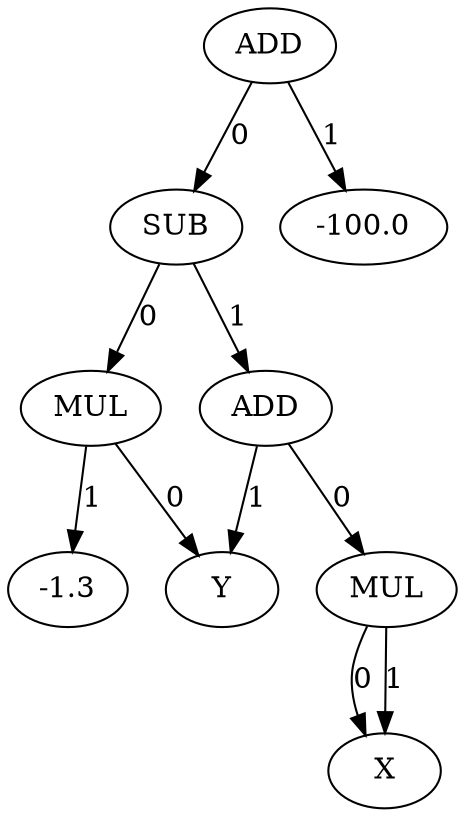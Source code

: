 digraph "CSG-DAG with 9 nodes" {
	1 [label=Y]
	2 [label=-1.3]
	3 [label=MUL]
	3 -> 1 [label=0]
	3 -> 2 [label=1]
	4 [label=X]
	5 [label=MUL]
	5 -> 4 [label=0]
	5 -> 4 [label=1]
	6 [label=ADD]
	6 -> 5 [label=0]
	6 -> 1 [label=1]
	7 [label=SUB]
	7 -> 3 [label=0]
	7 -> 6 [label=1]
	8 [label=-100.0]
	9 [label=ADD]
	9 -> 7 [label=0]
	9 -> 8 [label=1]
}
